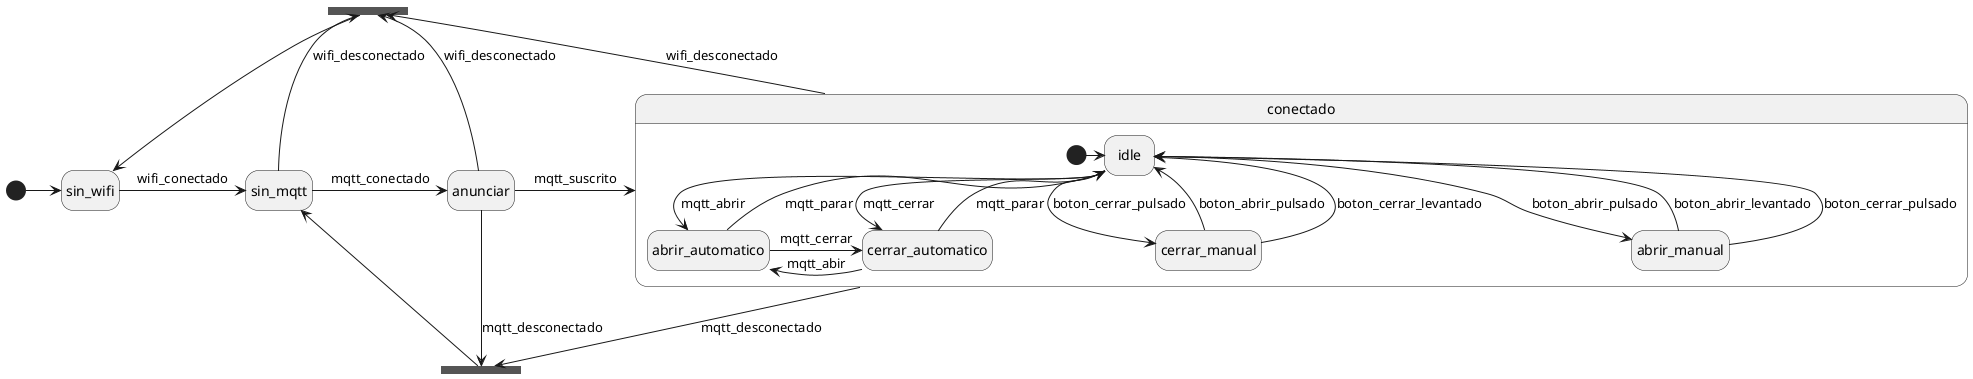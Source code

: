@startuml ertewrt
hide empty description
state fork_sin_wifi <<join>>
state fork_sin_mqtt <<join>>
state sin_wifi
state sin_mqtt
state anunciar
state conectado {
    state idle
    state cerrar_automatico
    state cerrar_manual
    state abrir_automatico
    state abrir_manual
    [*] -right-> idle
    idle --> abrir_automatico : mqtt_abrir
    idle --> cerrar_automatico : mqtt_cerrar
    idle --> abrir_manual : boton_abrir_pulsado
    idle --> cerrar_manual : boton_cerrar_pulsado
    abrir_manual -up-> idle : boton_abrir_levantado
    abrir_manual -up-> idle : boton_cerrar_pulsado
    cerrar_manual -up-> idle : boton_abrir_pulsado
    cerrar_manual -up-> idle : boton_cerrar_levantado
    abrir_automatico -up-> idle : mqtt_parar
    abrir_automatico -right-> cerrar_automatico : mqtt_cerrar
    cerrar_automatico -up-> idle : mqtt_parar
    cerrar_automatico -left-> abrir_automatico : mqtt_abir
}
[*] -right-> sin_wifi
fork_sin_wifi -down-> sin_wifi
fork_sin_mqtt -up-> sin_mqtt
sin_wifi -right-> sin_mqtt : wifi_conectado
sin_mqtt -up-> fork_sin_wifi : wifi_desconectado
sin_mqtt -right-> anunciar : mqtt_conectado
anunciar -down-> fork_sin_mqtt : mqtt_desconectado
anunciar -up-> fork_sin_wifi : wifi_desconectado
anunciar -right-> conectado  : mqtt_suscrito
conectado -down-> fork_sin_mqtt : mqtt_desconectado
conectado -up-> fork_sin_wifi : wifi_desconectado

@enduml

@startuml ertewrtd
enum SofaEvents {
   SofaEvents_WifiConectado 
   WifiDesconectado
   MqttConectado
   MqttDesconectado
   MqttSuscrito
}

enum SofaStateNames {
    SofaStateNames_SinWifi
    SofaStateNames_SinMqtt
    SofaStateNames_Anunciar
    SofaStateNames_Conectado
}

namespace Homie {
    enum dataType {
        Integer 
        Float 
        Boolean 
        String
        Enum
        Color
    }

    enum deviceState {
        Init
        Ready
        Disconnected
        Sleeping
        Lost
        Alert
    } 



    class Device {
        +char name    
        +char deviceID
        +char version
    }

    class Node {
        +char nodeID
        +char name
        +char nodetype
        void getPropertyNames(char propertyNames, size_t size)
    }

    class Property {
        +char propertyID;
        +char name; 
        +dataType datatype;    
        +char format;
        +bool settable;
        +bool retained;
        +char unit;
        +char initialValue;
    }
    Device o-- "*" Node : +nodes
    Node o-- "*" Property : +properties
}

class Sofa 

class Asiento {
    +void abrir()
    +void cerrar()
    +void parar()
}

class SofaStateContext
SofaStateContext o.. Sofa

class SofaStateMachine {
    +void handle(Event e)
}
SofaStateMachine o-- SofaState : # current

class SofaState {
    + {static} getInstance(SofaStateContext context)
    + {abstract} SofaStateNames getName()
    + {abstract} void enter()
    + {abstract} State* handle(Event e)
    + {abstract} void exit()
}
SofaState o-- SofaStateContext : # context

class SinWifi {

}
Sofa*--Asiento : +derecha
Sofa*--Asiento : +centro
Sofa*--Asiento : +izquierda
 

SofaState <|-- SinWifi
@enduml